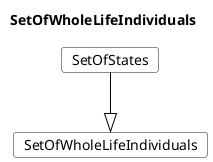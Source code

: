 @startuml
Title SetOfWholeLifeIndividuals 

Card SetOfWholeLifeIndividuals #fff [
SetOfWholeLifeIndividuals
]
Card SetOfStates #fff [
SetOfStates
]
SetOfStates --|> SetOfWholeLifeIndividuals  #000 
@enduml